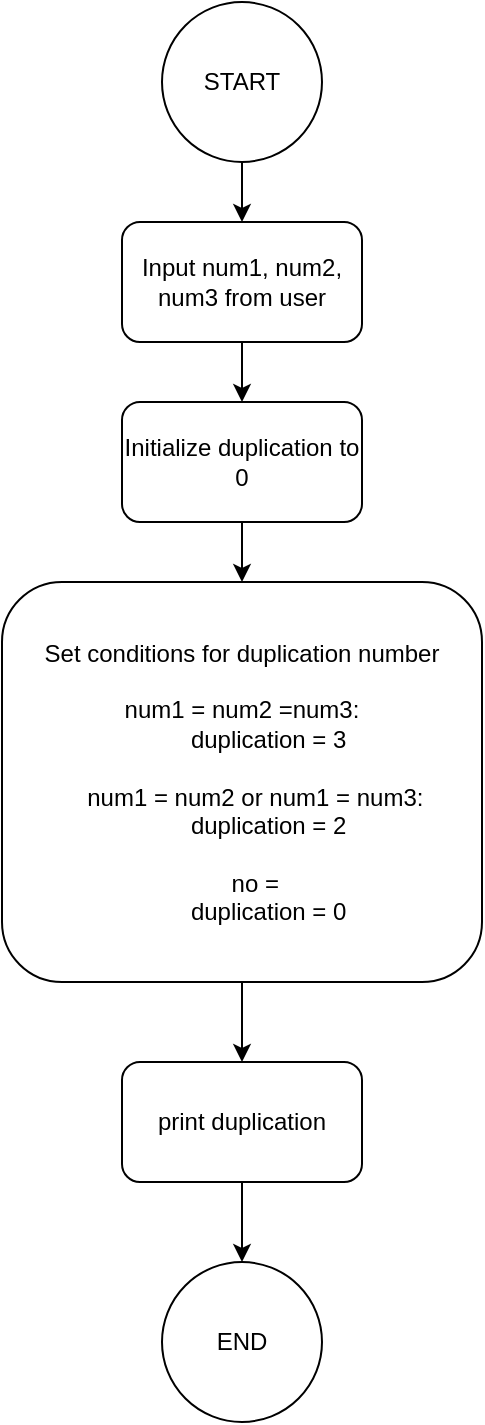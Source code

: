 <mxfile>
    <diagram id="VkUDh9WI1T-6KPDHmbbP" name="Page-1">
        <mxGraphModel dx="402" dy="349" grid="1" gridSize="10" guides="1" tooltips="1" connect="1" arrows="1" fold="1" page="1" pageScale="1" pageWidth="850" pageHeight="1100" math="0" shadow="0">
            <root>
                <mxCell id="0"/>
                <mxCell id="1" parent="0"/>
                <mxCell id="8" value="" style="edgeStyle=none;html=1;" edge="1" parent="1" source="2" target="3">
                    <mxGeometry relative="1" as="geometry"/>
                </mxCell>
                <mxCell id="2" value="START" style="ellipse;whiteSpace=wrap;html=1;aspect=fixed;" vertex="1" parent="1">
                    <mxGeometry x="170" y="40" width="80" height="80" as="geometry"/>
                </mxCell>
                <mxCell id="9" value="" style="edgeStyle=none;html=1;" edge="1" parent="1" source="3" target="4">
                    <mxGeometry relative="1" as="geometry"/>
                </mxCell>
                <mxCell id="3" value="Input num1, num2, num3 from user" style="rounded=1;whiteSpace=wrap;html=1;" vertex="1" parent="1">
                    <mxGeometry x="150" y="150" width="120" height="60" as="geometry"/>
                </mxCell>
                <mxCell id="10" value="" style="edgeStyle=none;html=1;" edge="1" parent="1" source="4" target="5">
                    <mxGeometry relative="1" as="geometry"/>
                </mxCell>
                <mxCell id="4" value="Initialize duplication to 0" style="rounded=1;whiteSpace=wrap;html=1;" vertex="1" parent="1">
                    <mxGeometry x="150" y="240" width="120" height="60" as="geometry"/>
                </mxCell>
                <mxCell id="13" value="" style="edgeStyle=none;html=1;" edge="1" parent="1" source="5" target="6">
                    <mxGeometry relative="1" as="geometry"/>
                </mxCell>
                <mxCell id="5" value="Set conditions for duplication number&lt;br&gt;&lt;br&gt;&lt;div&gt;num1 = num2 =num3:&lt;/div&gt;&lt;div&gt;&amp;nbsp; &amp;nbsp; &amp;nbsp; &amp;nbsp; duplication = 3&lt;/div&gt;&lt;div&gt;&amp;nbsp; &amp;nbsp; &amp;nbsp; &amp;nbsp;&amp;nbsp;&lt;/div&gt;&lt;div&gt;&amp;nbsp; &amp;nbsp; num1 = num2 or num1 = num3:&lt;/div&gt;&lt;div&gt;&amp;nbsp; &amp;nbsp; &amp;nbsp; &amp;nbsp; duplication = 2&lt;/div&gt;&lt;div&gt;&amp;nbsp; &amp;nbsp; &amp;nbsp; &amp;nbsp;&amp;nbsp;&lt;/div&gt;&lt;div&gt;&amp;nbsp; &amp;nbsp; no =&lt;/div&gt;&lt;div&gt;&amp;nbsp; &amp;nbsp; &amp;nbsp; &amp;nbsp; duplication = 0&lt;/div&gt;" style="rounded=1;whiteSpace=wrap;html=1;" vertex="1" parent="1">
                    <mxGeometry x="90" y="330" width="240" height="200" as="geometry"/>
                </mxCell>
                <mxCell id="14" value="" style="edgeStyle=none;html=1;" edge="1" parent="1" source="6" target="7">
                    <mxGeometry relative="1" as="geometry"/>
                </mxCell>
                <mxCell id="6" value="print duplication" style="rounded=1;whiteSpace=wrap;html=1;" vertex="1" parent="1">
                    <mxGeometry x="150" y="570" width="120" height="60" as="geometry"/>
                </mxCell>
                <mxCell id="7" value="END" style="ellipse;whiteSpace=wrap;html=1;aspect=fixed;" vertex="1" parent="1">
                    <mxGeometry x="170" y="670" width="80" height="80" as="geometry"/>
                </mxCell>
            </root>
        </mxGraphModel>
    </diagram>
</mxfile>
